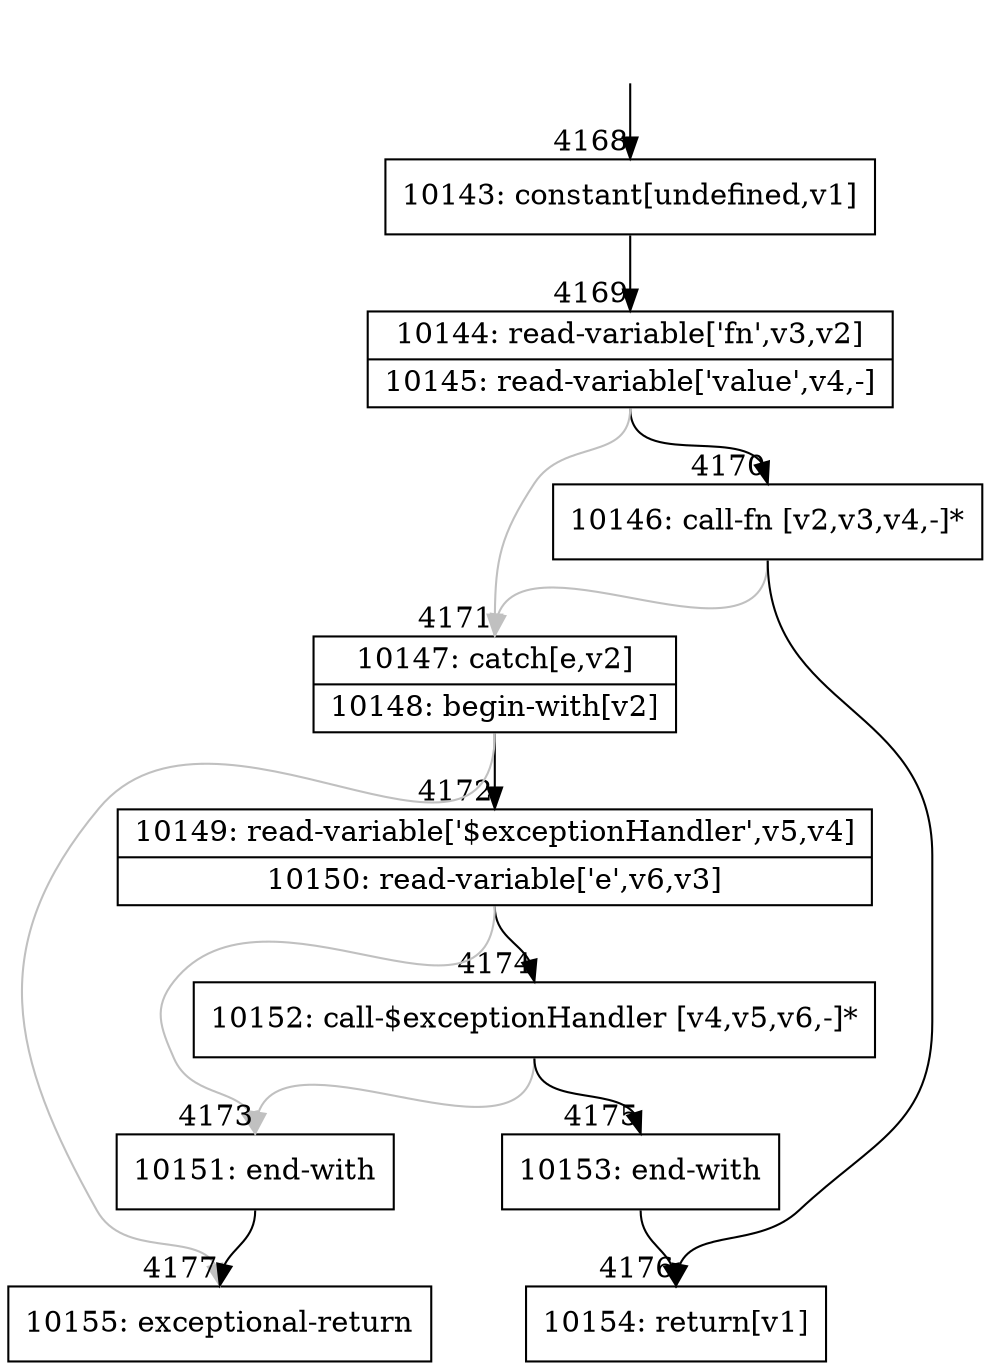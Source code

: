 digraph {
rankdir="TD"
BB_entry351[shape=none,label=""];
BB_entry351 -> BB4168 [tailport=s, headport=n, headlabel="    4168"]
BB4168 [shape=record label="{10143: constant[undefined,v1]}" ] 
BB4168 -> BB4169 [tailport=s, headport=n, headlabel="      4169"]
BB4169 [shape=record label="{10144: read-variable['fn',v3,v2]|10145: read-variable['value',v4,-]}" ] 
BB4169 -> BB4170 [tailport=s, headport=n, headlabel="      4170"]
BB4169 -> BB4171 [tailport=s, headport=n, color=gray, headlabel="      4171"]
BB4170 [shape=record label="{10146: call-fn [v2,v3,v4,-]*}" ] 
BB4170 -> BB4176 [tailport=s, headport=n, headlabel="      4176"]
BB4170 -> BB4171 [tailport=s, headport=n, color=gray]
BB4171 [shape=record label="{10147: catch[e,v2]|10148: begin-with[v2]}" ] 
BB4171 -> BB4172 [tailport=s, headport=n, headlabel="      4172"]
BB4171 -> BB4177 [tailport=s, headport=n, color=gray, headlabel="      4177"]
BB4172 [shape=record label="{10149: read-variable['$exceptionHandler',v5,v4]|10150: read-variable['e',v6,v3]}" ] 
BB4172 -> BB4174 [tailport=s, headport=n, headlabel="      4174"]
BB4172 -> BB4173 [tailport=s, headport=n, color=gray, headlabel="      4173"]
BB4173 [shape=record label="{10151: end-with}" ] 
BB4173 -> BB4177 [tailport=s, headport=n]
BB4174 [shape=record label="{10152: call-$exceptionHandler [v4,v5,v6,-]*}" ] 
BB4174 -> BB4175 [tailport=s, headport=n, headlabel="      4175"]
BB4174 -> BB4173 [tailport=s, headport=n, color=gray]
BB4175 [shape=record label="{10153: end-with}" ] 
BB4175 -> BB4176 [tailport=s, headport=n]
BB4176 [shape=record label="{10154: return[v1]}" ] 
BB4177 [shape=record label="{10155: exceptional-return}" ] 
//#$~ 7261
}
